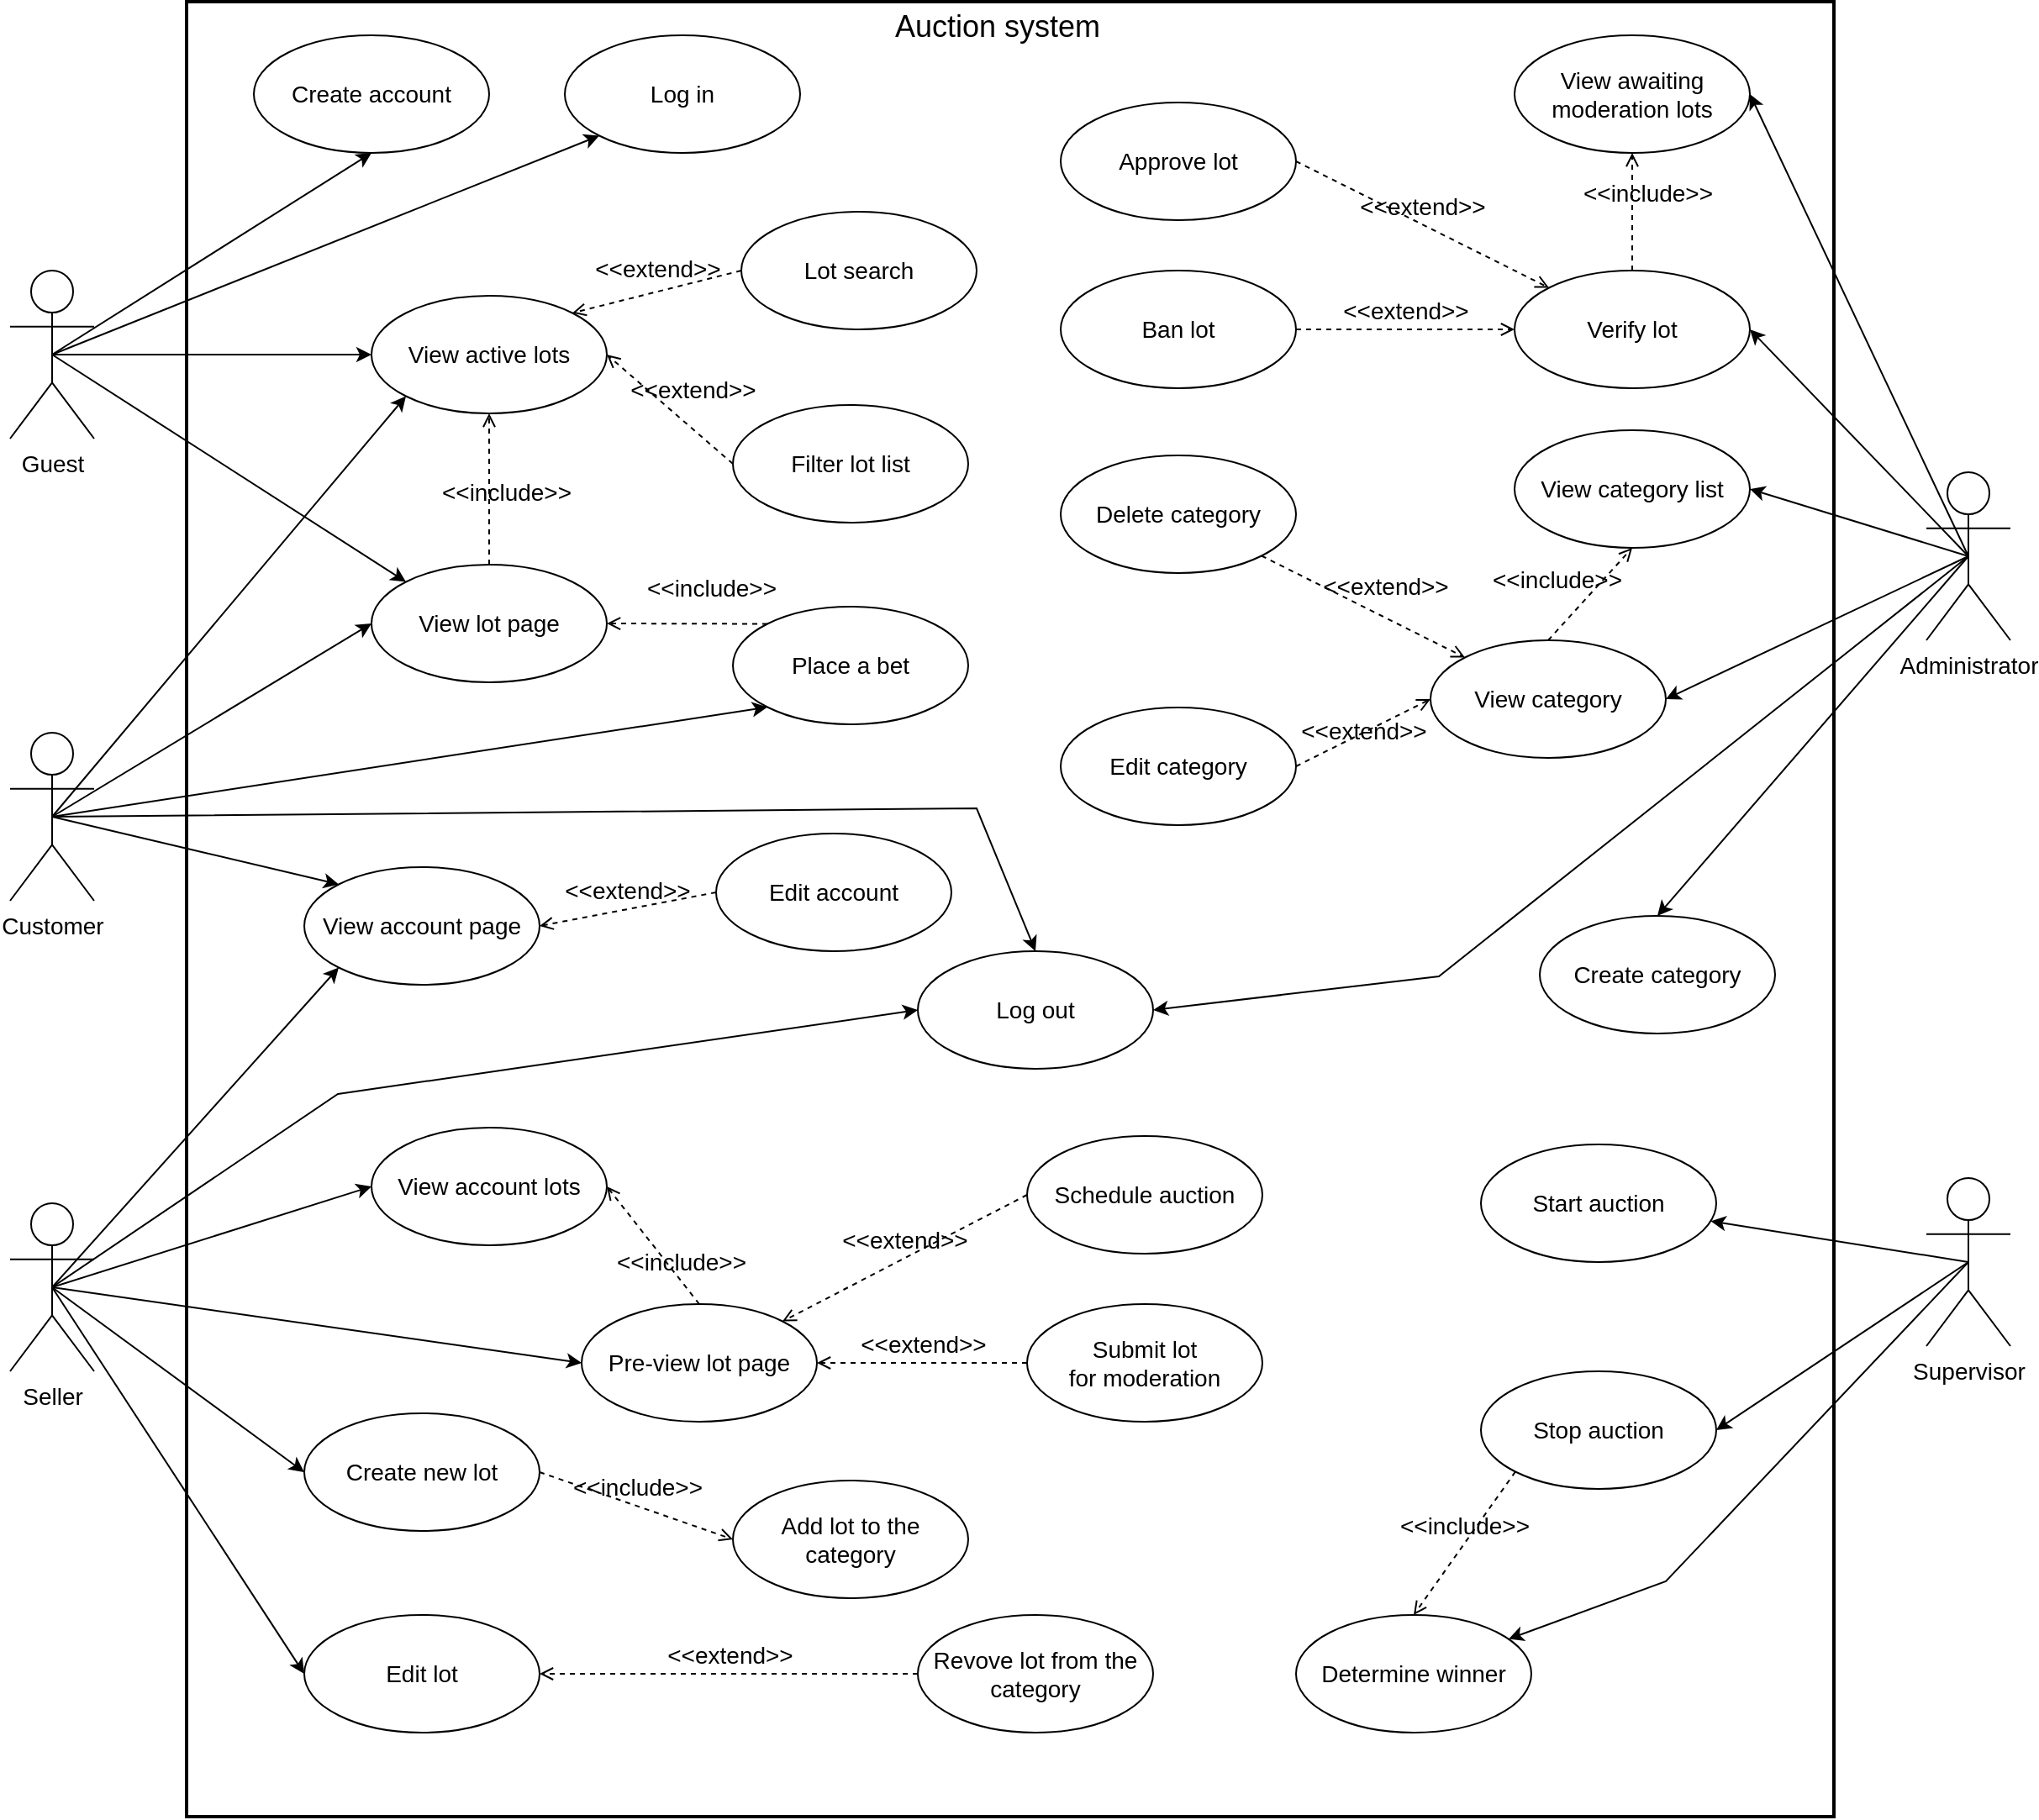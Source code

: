 <mxfile version="17.1.5" type="device" pages="3"><diagram id="rSxfcprG4SFEB1wW0IBV" name="Page-1"><mxGraphModel dx="1350" dy="805" grid="1" gridSize="5" guides="1" tooltips="1" connect="1" arrows="1" fold="1" page="1" pageScale="1" pageWidth="1654" pageHeight="1169" background="none" math="0" shadow="0"><root><mxCell id="0"/><mxCell id="1" parent="0"/><mxCell id="isqy6lDbBPNmtxEeSLSe-51" value="" style="rounded=0;whiteSpace=wrap;html=1;fontSize=14;fillColor=none;strokeWidth=2;shadow=0;sketch=0;glass=0;" parent="1" vertex="1"><mxGeometry x="160" y="40" width="980" height="1080" as="geometry"/></mxCell><mxCell id="isqy6lDbBPNmtxEeSLSe-4" style="rounded=0;orthogonalLoop=1;jettySize=auto;html=1;exitX=0.5;exitY=0.5;exitDx=0;exitDy=0;exitPerimeter=0;fontSize=14;entryX=0.5;entryY=1;entryDx=0;entryDy=0;" parent="1" source="NdlXP6JC8VBv92Q79Qv3-1" target="NoVMRtbTrPFM_E9j_eWE-1" edge="1"><mxGeometry relative="1" as="geometry"/></mxCell><mxCell id="isqy6lDbBPNmtxEeSLSe-5" style="rounded=0;orthogonalLoop=1;jettySize=auto;html=1;exitX=0.5;exitY=0.5;exitDx=0;exitDy=0;exitPerimeter=0;entryX=0;entryY=1;entryDx=0;entryDy=0;fontSize=14;" parent="1" source="NdlXP6JC8VBv92Q79Qv3-1" target="NoVMRtbTrPFM_E9j_eWE-2" edge="1"><mxGeometry relative="1" as="geometry"/></mxCell><mxCell id="isqy6lDbBPNmtxEeSLSe-6" style="rounded=0;orthogonalLoop=1;jettySize=auto;html=1;exitX=0.5;exitY=0.5;exitDx=0;exitDy=0;exitPerimeter=0;entryX=0;entryY=0.5;entryDx=0;entryDy=0;fontSize=14;" parent="1" source="NdlXP6JC8VBv92Q79Qv3-1" target="NoVMRtbTrPFM_E9j_eWE-6" edge="1"><mxGeometry relative="1" as="geometry"/></mxCell><mxCell id="l2QI_hX6yKgFfAPZSWSa-17" style="edgeStyle=none;rounded=0;orthogonalLoop=1;jettySize=auto;html=1;exitX=0.5;exitY=0.5;exitDx=0;exitDy=0;exitPerimeter=0;entryX=0;entryY=0;entryDx=0;entryDy=0;fontSize=14;" parent="1" source="NdlXP6JC8VBv92Q79Qv3-1" target="NoVMRtbTrPFM_E9j_eWE-7" edge="1"><mxGeometry relative="1" as="geometry"/></mxCell><mxCell id="NdlXP6JC8VBv92Q79Qv3-1" value="Guest" style="shape=umlActor;verticalLabelPosition=bottom;verticalAlign=top;html=1;fontSize=14;aspect=fixed;" parent="1" vertex="1"><mxGeometry x="55" y="200" width="50" height="100" as="geometry"/></mxCell><mxCell id="NoVMRtbTrPFM_E9j_eWE-1" value="Create&amp;nbsp;account" style="ellipse;whiteSpace=wrap;html=1;fontSize=14;" parent="1" vertex="1"><mxGeometry x="200" y="60" width="140" height="70" as="geometry"/></mxCell><mxCell id="NoVMRtbTrPFM_E9j_eWE-2" value="Log in" style="ellipse;whiteSpace=wrap;html=1;fontSize=14;" parent="1" vertex="1"><mxGeometry x="385" y="60" width="140" height="70" as="geometry"/></mxCell><mxCell id="NoVMRtbTrPFM_E9j_eWE-6" value="View active lots" style="ellipse;whiteSpace=wrap;html=1;fontSize=14;" parent="1" vertex="1"><mxGeometry x="270" y="215" width="140" height="70" as="geometry"/></mxCell><mxCell id="NoVMRtbTrPFM_E9j_eWE-7" value="View lot page" style="ellipse;whiteSpace=wrap;html=1;fontSize=14;aspect=fixed;" parent="1" vertex="1"><mxGeometry x="270" y="375" width="140" height="70" as="geometry"/></mxCell><mxCell id="NoVMRtbTrPFM_E9j_eWE-8" value="Create new lot" style="ellipse;whiteSpace=wrap;html=1;fontSize=14;" parent="1" vertex="1"><mxGeometry x="230" y="880" width="140" height="70" as="geometry"/></mxCell><mxCell id="NoVMRtbTrPFM_E9j_eWE-9" value="Place a bet" style="ellipse;whiteSpace=wrap;html=1;fontSize=14;" parent="1" vertex="1"><mxGeometry x="485" y="400" width="140" height="70" as="geometry"/></mxCell><mxCell id="NoVMRtbTrPFM_E9j_eWE-10" value="Log out" style="ellipse;whiteSpace=wrap;html=1;fontSize=14;" parent="1" vertex="1"><mxGeometry x="595" y="605" width="140" height="70" as="geometry"/></mxCell><mxCell id="NoVMRtbTrPFM_E9j_eWE-12" value="Ban lot" style="ellipse;whiteSpace=wrap;html=1;fontSize=14;" parent="1" vertex="1"><mxGeometry x="680" y="200" width="140" height="70" as="geometry"/></mxCell><mxCell id="NoVMRtbTrPFM_E9j_eWE-13" value="Start auction" style="ellipse;whiteSpace=wrap;html=1;fontSize=14;" parent="1" vertex="1"><mxGeometry x="930" y="720" width="140" height="70" as="geometry"/></mxCell><mxCell id="NoVMRtbTrPFM_E9j_eWE-15" value="Stop auction" style="ellipse;whiteSpace=wrap;html=1;fontSize=14;" parent="1" vertex="1"><mxGeometry x="930" y="855" width="140" height="70" as="geometry"/></mxCell><mxCell id="NoVMRtbTrPFM_E9j_eWE-16" value="Edit lot" style="ellipse;whiteSpace=wrap;html=1;fontSize=14;" parent="1" vertex="1"><mxGeometry x="230" y="1000" width="140" height="70" as="geometry"/></mxCell><mxCell id="NoVMRtbTrPFM_E9j_eWE-17" value="Schedule auction" style="ellipse;whiteSpace=wrap;html=1;fontSize=14;" parent="1" vertex="1"><mxGeometry x="660" y="715" width="140" height="70" as="geometry"/></mxCell><mxCell id="NoVMRtbTrPFM_E9j_eWE-18" value="View account page" style="ellipse;whiteSpace=wrap;html=1;fontSize=14;" parent="1" vertex="1"><mxGeometry x="230" y="555" width="140" height="70" as="geometry"/></mxCell><mxCell id="NoVMRtbTrPFM_E9j_eWE-19" value="Edit account" style="ellipse;whiteSpace=wrap;html=1;fontSize=14;" parent="1" vertex="1"><mxGeometry x="475" y="535" width="140" height="70" as="geometry"/></mxCell><mxCell id="NoVMRtbTrPFM_E9j_eWE-21" value="Submit lot &lt;br style=&quot;font-size: 14px;&quot;&gt;for moderation" style="ellipse;whiteSpace=wrap;html=1;fontSize=14;" parent="1" vertex="1"><mxGeometry x="660" y="815" width="140" height="70" as="geometry"/></mxCell><mxCell id="NoVMRtbTrPFM_E9j_eWE-22" value="Filter lot list" style="ellipse;whiteSpace=wrap;html=1;fontSize=14;" parent="1" vertex="1"><mxGeometry x="485" y="280" width="140" height="70" as="geometry"/></mxCell><mxCell id="NoVMRtbTrPFM_E9j_eWE-23" value="Lot search" style="ellipse;whiteSpace=wrap;html=1;fontSize=14;" parent="1" vertex="1"><mxGeometry x="490" y="165" width="140" height="70" as="geometry"/></mxCell><mxCell id="isqy6lDbBPNmtxEeSLSe-49" style="rounded=0;orthogonalLoop=1;jettySize=auto;html=1;exitX=0.5;exitY=0.5;exitDx=0;exitDy=0;exitPerimeter=0;entryX=0;entryY=0.5;entryDx=0;entryDy=0;fontSize=14;strokeWidth=1;" parent="1" source="NoVMRtbTrPFM_E9j_eWE-24" target="NoVMRtbTrPFM_E9j_eWE-10" edge="1"><mxGeometry relative="1" as="geometry"><Array as="points"><mxPoint x="250" y="690"/></Array></mxGeometry></mxCell><mxCell id="l2QI_hX6yKgFfAPZSWSa-27" style="edgeStyle=none;rounded=0;orthogonalLoop=1;jettySize=auto;html=1;exitX=0.5;exitY=0.5;exitDx=0;exitDy=0;exitPerimeter=0;entryX=0;entryY=0.5;entryDx=0;entryDy=0;fontSize=14;" parent="1" source="NoVMRtbTrPFM_E9j_eWE-24" target="NoVMRtbTrPFM_E9j_eWE-16" edge="1"><mxGeometry relative="1" as="geometry"/></mxCell><mxCell id="l2QI_hX6yKgFfAPZSWSa-31" style="edgeStyle=none;rounded=0;orthogonalLoop=1;jettySize=auto;html=1;exitX=0.5;exitY=0.5;exitDx=0;exitDy=0;exitPerimeter=0;entryX=0;entryY=0.5;entryDx=0;entryDy=0;fontSize=14;" parent="1" source="NoVMRtbTrPFM_E9j_eWE-24" target="NoVMRtbTrPFM_E9j_eWE-8" edge="1"><mxGeometry relative="1" as="geometry"/></mxCell><mxCell id="l2QI_hX6yKgFfAPZSWSa-32" style="edgeStyle=none;rounded=0;orthogonalLoop=1;jettySize=auto;html=1;exitX=0.5;exitY=0.5;exitDx=0;exitDy=0;exitPerimeter=0;entryX=0;entryY=0.5;entryDx=0;entryDy=0;fontSize=14;" parent="1" source="NoVMRtbTrPFM_E9j_eWE-24" target="l2QI_hX6yKgFfAPZSWSa-28" edge="1"><mxGeometry relative="1" as="geometry"/></mxCell><mxCell id="l2QI_hX6yKgFfAPZSWSa-33" style="edgeStyle=none;rounded=0;orthogonalLoop=1;jettySize=auto;html=1;exitX=0.5;exitY=0.5;exitDx=0;exitDy=0;exitPerimeter=0;entryX=0;entryY=0.5;entryDx=0;entryDy=0;fontSize=14;" parent="1" source="NoVMRtbTrPFM_E9j_eWE-24" target="l2QI_hX6yKgFfAPZSWSa-29" edge="1"><mxGeometry relative="1" as="geometry"/></mxCell><mxCell id="l2QI_hX6yKgFfAPZSWSa-36" style="edgeStyle=none;rounded=0;orthogonalLoop=1;jettySize=auto;html=1;exitX=0.5;exitY=0.5;exitDx=0;exitDy=0;exitPerimeter=0;fontSize=14;entryX=0;entryY=1;entryDx=0;entryDy=0;" parent="1" source="NoVMRtbTrPFM_E9j_eWE-24" target="NoVMRtbTrPFM_E9j_eWE-18" edge="1"><mxGeometry relative="1" as="geometry"><mxPoint x="495" y="630" as="targetPoint"/></mxGeometry></mxCell><mxCell id="NoVMRtbTrPFM_E9j_eWE-24" value="Seller" style="shape=umlActor;verticalLabelPosition=bottom;verticalAlign=top;html=1;fontSize=14;aspect=fixed;" parent="1" vertex="1"><mxGeometry x="55" y="755" width="50" height="100" as="geometry"/></mxCell><mxCell id="isqy6lDbBPNmtxEeSLSe-47" style="edgeStyle=none;rounded=0;orthogonalLoop=1;jettySize=auto;html=1;fontSize=14;strokeWidth=1;exitX=0.5;exitY=0.5;exitDx=0;exitDy=0;exitPerimeter=0;" parent="1" source="l2QI_hX6yKgFfAPZSWSa-2" target="NoVMRtbTrPFM_E9j_eWE-13" edge="1"><mxGeometry relative="1" as="geometry"/></mxCell><mxCell id="isqy6lDbBPNmtxEeSLSe-48" style="edgeStyle=none;rounded=0;orthogonalLoop=1;jettySize=auto;html=1;entryX=1;entryY=0.5;entryDx=0;entryDy=0;fontSize=14;strokeWidth=1;exitX=0.5;exitY=0.5;exitDx=0;exitDy=0;exitPerimeter=0;" parent="1" source="l2QI_hX6yKgFfAPZSWSa-2" target="NoVMRtbTrPFM_E9j_eWE-15" edge="1"><mxGeometry relative="1" as="geometry"><mxPoint x="1485" y="495" as="sourcePoint"/></mxGeometry></mxCell><mxCell id="l2QI_hX6yKgFfAPZSWSa-8" style="rounded=0;orthogonalLoop=1;jettySize=auto;html=1;exitX=0.5;exitY=0.5;exitDx=0;exitDy=0;exitPerimeter=0;entryX=1;entryY=0.5;entryDx=0;entryDy=0;fontSize=14;" parent="1" source="NoVMRtbTrPFM_E9j_eWE-26" target="l2QI_hX6yKgFfAPZSWSa-3" edge="1"><mxGeometry relative="1" as="geometry"/></mxCell><mxCell id="l2QI_hX6yKgFfAPZSWSa-9" style="edgeStyle=none;rounded=0;orthogonalLoop=1;jettySize=auto;html=1;exitX=0.5;exitY=0.5;exitDx=0;exitDy=0;exitPerimeter=0;fontSize=14;entryX=0.5;entryY=0;entryDx=0;entryDy=0;" parent="1" source="NoVMRtbTrPFM_E9j_eWE-26" target="CHjY8jgpSbqQ4gAO2eqA-1" edge="1"><mxGeometry relative="1" as="geometry"/></mxCell><mxCell id="l2QI_hX6yKgFfAPZSWSa-11" style="edgeStyle=none;rounded=0;orthogonalLoop=1;jettySize=auto;html=1;exitX=0.5;exitY=0.5;exitDx=0;exitDy=0;exitPerimeter=0;entryX=1;entryY=0.5;entryDx=0;entryDy=0;fontSize=14;" parent="1" source="NoVMRtbTrPFM_E9j_eWE-26" target="CHjY8jgpSbqQ4gAO2eqA-3" edge="1"><mxGeometry relative="1" as="geometry"/></mxCell><mxCell id="l2QI_hX6yKgFfAPZSWSa-12" style="edgeStyle=none;rounded=0;orthogonalLoop=1;jettySize=auto;html=1;exitX=0.5;exitY=0.5;exitDx=0;exitDy=0;exitPerimeter=0;entryX=1;entryY=0.5;entryDx=0;entryDy=0;fontSize=14;" parent="1" source="NoVMRtbTrPFM_E9j_eWE-26" target="l2QI_hX6yKgFfAPZSWSa-4" edge="1"><mxGeometry relative="1" as="geometry"/></mxCell><mxCell id="l2QI_hX6yKgFfAPZSWSa-13" style="edgeStyle=none;rounded=0;orthogonalLoop=1;jettySize=auto;html=1;exitX=0.5;exitY=0.5;exitDx=0;exitDy=0;exitPerimeter=0;entryX=1;entryY=0.5;entryDx=0;entryDy=0;fontSize=14;" parent="1" source="NoVMRtbTrPFM_E9j_eWE-26" target="CHjY8jgpSbqQ4gAO2eqA-4" edge="1"><mxGeometry relative="1" as="geometry"/></mxCell><mxCell id="l2QI_hX6yKgFfAPZSWSa-38" style="rounded=0;orthogonalLoop=1;jettySize=auto;html=1;exitX=0.5;exitY=0.5;exitDx=0;exitDy=0;exitPerimeter=0;entryX=1;entryY=0.5;entryDx=0;entryDy=0;fontSize=14;" parent="1" source="NoVMRtbTrPFM_E9j_eWE-26" target="NoVMRtbTrPFM_E9j_eWE-10" edge="1"><mxGeometry relative="1" as="geometry"><Array as="points"><mxPoint x="905" y="620"/></Array></mxGeometry></mxCell><mxCell id="NoVMRtbTrPFM_E9j_eWE-26" value="Administrator" style="shape=umlActor;verticalLabelPosition=bottom;verticalAlign=top;html=1;fontSize=14;aspect=fixed;" parent="1" vertex="1"><mxGeometry x="1195" y="320" width="50" height="100" as="geometry"/></mxCell><mxCell id="CHjY8jgpSbqQ4gAO2eqA-1" value="Create category" style="ellipse;whiteSpace=wrap;html=1;fontSize=14;" parent="1" vertex="1"><mxGeometry x="965" y="584" width="140" height="70" as="geometry"/></mxCell><mxCell id="CHjY8jgpSbqQ4gAO2eqA-2" value="Edit category" style="ellipse;whiteSpace=wrap;html=1;fontSize=14;" parent="1" vertex="1"><mxGeometry x="680" y="460" width="140" height="70" as="geometry"/></mxCell><mxCell id="CHjY8jgpSbqQ4gAO2eqA-3" value="View category" style="ellipse;whiteSpace=wrap;html=1;fontSize=14;" parent="1" vertex="1"><mxGeometry x="900" y="420" width="140" height="70" as="geometry"/></mxCell><mxCell id="CHjY8jgpSbqQ4gAO2eqA-4" value="View category list" style="ellipse;whiteSpace=wrap;html=1;fontSize=14;" parent="1" vertex="1"><mxGeometry x="950" y="295" width="140" height="70" as="geometry"/></mxCell><mxCell id="CHjY8jgpSbqQ4gAO2eqA-5" value="Add lot to the category" style="ellipse;whiteSpace=wrap;html=1;fontSize=14;" parent="1" vertex="1"><mxGeometry x="485" y="920" width="140" height="70" as="geometry"/></mxCell><mxCell id="CHjY8jgpSbqQ4gAO2eqA-6" value="Revove lot from the category" style="ellipse;whiteSpace=wrap;html=1;fontSize=14;" parent="1" vertex="1"><mxGeometry x="595" y="1000" width="140" height="70" as="geometry"/></mxCell><mxCell id="JisUpoTlAmwO1iS7j25h-1" value="Determine winner" style="ellipse;whiteSpace=wrap;html=1;fontSize=14;" parent="1" vertex="1"><mxGeometry x="820" y="1000" width="140" height="70" as="geometry"/></mxCell><mxCell id="qlKliRa5wu8ShSZwVib5-1" value="Delete category" style="ellipse;whiteSpace=wrap;html=1;fontSize=14;" parent="1" vertex="1"><mxGeometry x="680" y="310" width="140" height="70" as="geometry"/></mxCell><mxCell id="uoATNs2vGMD4gCi6QVdm-1" value="Approve lot" style="ellipse;whiteSpace=wrap;html=1;fontSize=14;" parent="1" vertex="1"><mxGeometry x="680" y="100" width="140" height="70" as="geometry"/></mxCell><mxCell id="isqy6lDbBPNmtxEeSLSe-17" value="&amp;lt;&amp;lt;include&amp;gt;&amp;gt;" style="html=1;verticalAlign=bottom;labelBackgroundColor=none;endArrow=open;endFill=0;dashed=1;rounded=0;fontSize=14;exitX=1;exitY=0.5;exitDx=0;exitDy=0;entryX=0;entryY=0.5;entryDx=0;entryDy=0;strokeWidth=1;" parent="1" source="NoVMRtbTrPFM_E9j_eWE-8" target="CHjY8jgpSbqQ4gAO2eqA-5" edge="1"><mxGeometry width="160" relative="1" as="geometry"><mxPoint x="827.5" y="749.5" as="sourcePoint"/><mxPoint x="987.5" y="749.5" as="targetPoint"/></mxGeometry></mxCell><mxCell id="isqy6lDbBPNmtxEeSLSe-21" value="&amp;lt;&amp;lt;include&amp;gt;&amp;gt;" style="html=1;verticalAlign=bottom;labelBackgroundColor=none;endArrow=open;endFill=0;dashed=1;rounded=0;fontSize=14;strokeWidth=1;entryX=0.5;entryY=0;entryDx=0;entryDy=0;exitX=0;exitY=1;exitDx=0;exitDy=0;" parent="1" source="NoVMRtbTrPFM_E9j_eWE-15" target="JisUpoTlAmwO1iS7j25h-1" edge="1"><mxGeometry width="160" relative="1" as="geometry"><mxPoint x="450.5" y="974.5" as="sourcePoint"/><mxPoint x="610.5" y="974.5" as="targetPoint"/></mxGeometry></mxCell><mxCell id="isqy6lDbBPNmtxEeSLSe-33" value="&amp;lt;&amp;lt;extend&amp;gt;&amp;gt;" style="html=1;verticalAlign=bottom;labelBackgroundColor=none;endArrow=open;endFill=0;dashed=1;rounded=0;fontSize=14;strokeWidth=1;exitX=1;exitY=0.5;exitDx=0;exitDy=0;entryX=0;entryY=0.5;entryDx=0;entryDy=0;" parent="1" source="CHjY8jgpSbqQ4gAO2eqA-2" target="CHjY8jgpSbqQ4gAO2eqA-3" edge="1"><mxGeometry x="-0.1" y="-9" width="160" relative="1" as="geometry"><mxPoint x="635.5" y="635" as="sourcePoint"/><mxPoint x="795.5" y="635" as="targetPoint"/><mxPoint as="offset"/></mxGeometry></mxCell><mxCell id="isqy6lDbBPNmtxEeSLSe-34" value="&amp;lt;&amp;lt;extend&amp;gt;&amp;gt;" style="html=1;verticalAlign=bottom;labelBackgroundColor=none;endArrow=open;endFill=0;dashed=1;rounded=0;fontSize=14;strokeWidth=1;exitX=1;exitY=1;exitDx=0;exitDy=0;entryX=0;entryY=0;entryDx=0;entryDy=0;" parent="1" source="qlKliRa5wu8ShSZwVib5-1" target="CHjY8jgpSbqQ4gAO2eqA-3" edge="1"><mxGeometry x="0.164" y="7" width="160" relative="1" as="geometry"><mxPoint x="685.5" y="635" as="sourcePoint"/><mxPoint x="845.5" y="635" as="targetPoint"/><mxPoint as="offset"/></mxGeometry></mxCell><mxCell id="isqy6lDbBPNmtxEeSLSe-35" value="&amp;lt;&amp;lt;extend&amp;gt;&amp;gt;" style="html=1;verticalAlign=bottom;labelBackgroundColor=none;endArrow=open;endFill=0;dashed=1;rounded=0;fontSize=14;strokeWidth=1;exitX=0;exitY=0.5;exitDx=0;exitDy=0;entryX=1;entryY=0.5;entryDx=0;entryDy=0;" parent="1" source="NoVMRtbTrPFM_E9j_eWE-19" target="NoVMRtbTrPFM_E9j_eWE-18" edge="1"><mxGeometry width="160" relative="1" as="geometry"><mxPoint x="212.5" y="885" as="sourcePoint"/><mxPoint x="317.5" y="875" as="targetPoint"/></mxGeometry></mxCell><mxCell id="isqy6lDbBPNmtxEeSLSe-43" value="&amp;lt;&amp;lt;extend&amp;gt;&amp;gt;" style="html=1;verticalAlign=bottom;labelBackgroundColor=none;endArrow=open;endFill=0;dashed=1;rounded=0;fontSize=14;strokeWidth=1;exitX=0;exitY=0.5;exitDx=0;exitDy=0;entryX=1;entryY=0.5;entryDx=0;entryDy=0;" parent="1" source="NoVMRtbTrPFM_E9j_eWE-21" target="l2QI_hX6yKgFfAPZSWSa-29" edge="1"><mxGeometry width="160" relative="1" as="geometry"><mxPoint x="752.5" y="815" as="sourcePoint"/><mxPoint x="515" y="840" as="targetPoint"/></mxGeometry></mxCell><mxCell id="isqy6lDbBPNmtxEeSLSe-44" value="&amp;lt;&amp;lt;extend&amp;gt;&amp;gt;" style="html=1;verticalAlign=bottom;labelBackgroundColor=none;endArrow=open;endFill=0;dashed=1;rounded=0;fontSize=14;strokeWidth=1;entryX=1;entryY=0;entryDx=0;entryDy=0;exitX=0;exitY=0.5;exitDx=0;exitDy=0;" parent="1" source="NoVMRtbTrPFM_E9j_eWE-17" target="l2QI_hX6yKgFfAPZSWSa-29" edge="1"><mxGeometry width="160" relative="1" as="geometry"><mxPoint x="732.5" y="880" as="sourcePoint"/><mxPoint x="892.5" y="880" as="targetPoint"/></mxGeometry></mxCell><mxCell id="l2QI_hX6yKgFfAPZSWSa-20" style="edgeStyle=none;rounded=0;orthogonalLoop=1;jettySize=auto;html=1;exitX=0.5;exitY=0.5;exitDx=0;exitDy=0;exitPerimeter=0;entryX=0;entryY=1;entryDx=0;entryDy=0;fontSize=14;" parent="1" source="l2QI_hX6yKgFfAPZSWSa-1" target="NoVMRtbTrPFM_E9j_eWE-6" edge="1"><mxGeometry relative="1" as="geometry"/></mxCell><mxCell id="l2QI_hX6yKgFfAPZSWSa-21" style="edgeStyle=none;rounded=0;orthogonalLoop=1;jettySize=auto;html=1;exitX=0.5;exitY=0.5;exitDx=0;exitDy=0;exitPerimeter=0;entryX=0;entryY=1;entryDx=0;entryDy=0;fontSize=14;" parent="1" source="l2QI_hX6yKgFfAPZSWSa-1" target="NoVMRtbTrPFM_E9j_eWE-9" edge="1"><mxGeometry relative="1" as="geometry"/></mxCell><mxCell id="l2QI_hX6yKgFfAPZSWSa-23" style="edgeStyle=none;rounded=0;orthogonalLoop=1;jettySize=auto;html=1;exitX=0.5;exitY=0.5;exitDx=0;exitDy=0;exitPerimeter=0;entryX=0;entryY=0.5;entryDx=0;entryDy=0;fontSize=14;" parent="1" source="l2QI_hX6yKgFfAPZSWSa-1" target="NoVMRtbTrPFM_E9j_eWE-7" edge="1"><mxGeometry relative="1" as="geometry"/></mxCell><mxCell id="l2QI_hX6yKgFfAPZSWSa-35" style="edgeStyle=none;rounded=0;orthogonalLoop=1;jettySize=auto;html=1;exitX=0.5;exitY=0.5;exitDx=0;exitDy=0;exitPerimeter=0;entryX=0;entryY=0;entryDx=0;entryDy=0;fontSize=14;" parent="1" source="l2QI_hX6yKgFfAPZSWSa-1" target="NoVMRtbTrPFM_E9j_eWE-18" edge="1"><mxGeometry relative="1" as="geometry"/></mxCell><mxCell id="l2QI_hX6yKgFfAPZSWSa-39" style="rounded=0;orthogonalLoop=1;jettySize=auto;html=1;exitX=0.5;exitY=0.5;exitDx=0;exitDy=0;exitPerimeter=0;entryX=0.5;entryY=0;entryDx=0;entryDy=0;fontSize=14;" parent="1" source="l2QI_hX6yKgFfAPZSWSa-1" target="NoVMRtbTrPFM_E9j_eWE-10" edge="1"><mxGeometry relative="1" as="geometry"><Array as="points"><mxPoint x="630" y="520"/></Array></mxGeometry></mxCell><mxCell id="l2QI_hX6yKgFfAPZSWSa-1" value="Customer" style="shape=umlActor;verticalLabelPosition=bottom;verticalAlign=top;html=1;fontSize=14;aspect=fixed;" parent="1" vertex="1"><mxGeometry x="55" y="475" width="50" height="100" as="geometry"/></mxCell><mxCell id="rcj5pM4EzifPaVajuS9s-1" style="rounded=0;orthogonalLoop=1;jettySize=auto;html=1;exitX=0.5;exitY=0.5;exitDx=0;exitDy=0;exitPerimeter=0;fontSize=18;" parent="1" source="l2QI_hX6yKgFfAPZSWSa-2" target="JisUpoTlAmwO1iS7j25h-1" edge="1"><mxGeometry relative="1" as="geometry"><Array as="points"><mxPoint x="1040" y="980"/></Array></mxGeometry></mxCell><mxCell id="l2QI_hX6yKgFfAPZSWSa-2" value="Supervisor" style="shape=umlActor;verticalLabelPosition=bottom;verticalAlign=top;html=1;fontSize=14;aspect=fixed;" parent="1" vertex="1"><mxGeometry x="1195" y="740" width="50" height="100" as="geometry"/></mxCell><mxCell id="l2QI_hX6yKgFfAPZSWSa-3" value="Verify lot" style="ellipse;whiteSpace=wrap;html=1;fontSize=14;" parent="1" vertex="1"><mxGeometry x="950" y="200" width="140" height="70" as="geometry"/></mxCell><mxCell id="l2QI_hX6yKgFfAPZSWSa-4" value="View awaiting moderation lots" style="ellipse;whiteSpace=wrap;html=1;fontSize=14;" parent="1" vertex="1"><mxGeometry x="950" y="60" width="140" height="70" as="geometry"/></mxCell><mxCell id="l2QI_hX6yKgFfAPZSWSa-5" value="&amp;lt;&amp;lt;extend&amp;gt;&amp;gt;" style="html=1;verticalAlign=bottom;labelBackgroundColor=none;endArrow=open;endFill=0;dashed=1;rounded=0;fontSize=14;strokeWidth=1;exitX=1;exitY=0.5;exitDx=0;exitDy=0;entryX=0;entryY=0.5;entryDx=0;entryDy=0;" parent="1" source="NoVMRtbTrPFM_E9j_eWE-12" target="l2QI_hX6yKgFfAPZSWSa-3" edge="1"><mxGeometry width="160" relative="1" as="geometry"><mxPoint x="858.0" y="455.46" as="sourcePoint"/><mxPoint x="958.081" y="349.996" as="targetPoint"/></mxGeometry></mxCell><mxCell id="l2QI_hX6yKgFfAPZSWSa-6" value="&amp;lt;&amp;lt;extend&amp;gt;&amp;gt;" style="html=1;verticalAlign=bottom;labelBackgroundColor=none;endArrow=open;endFill=0;dashed=1;rounded=0;fontSize=14;strokeWidth=1;exitX=1;exitY=0.5;exitDx=0;exitDy=0;entryX=0;entryY=0;entryDx=0;entryDy=0;" parent="1" source="uoATNs2vGMD4gCi6QVdm-1" target="l2QI_hX6yKgFfAPZSWSa-3" edge="1"><mxGeometry width="160" relative="1" as="geometry"><mxPoint x="918.0" y="100" as="sourcePoint"/><mxPoint x="1053.0" y="60" as="targetPoint"/></mxGeometry></mxCell><mxCell id="l2QI_hX6yKgFfAPZSWSa-7" value="&amp;lt;&amp;lt;include&amp;gt;&amp;gt;" style="html=1;verticalAlign=bottom;labelBackgroundColor=none;endArrow=open;endFill=0;dashed=1;rounded=0;fontSize=14;strokeWidth=1;exitX=0.5;exitY=0;exitDx=0;exitDy=0;entryX=0.5;entryY=1;entryDx=0;entryDy=0;" parent="1" source="l2QI_hX6yKgFfAPZSWSa-3" target="l2QI_hX6yKgFfAPZSWSa-4" edge="1"><mxGeometry x="0.021" y="-9" width="160" relative="1" as="geometry"><mxPoint x="867.996" y="350.816" as="sourcePoint"/><mxPoint x="1043" y="180" as="targetPoint"/><mxPoint as="offset"/></mxGeometry></mxCell><mxCell id="l2QI_hX6yKgFfAPZSWSa-10" value="&amp;lt;&amp;lt;include&amp;gt;&amp;gt;" style="html=1;verticalAlign=bottom;labelBackgroundColor=none;endArrow=open;endFill=0;dashed=1;rounded=0;fontSize=14;strokeWidth=1;entryX=0.5;entryY=1;entryDx=0;entryDy=0;exitX=0.5;exitY=0;exitDx=0;exitDy=0;" parent="1" source="CHjY8jgpSbqQ4gAO2eqA-3" target="CHjY8jgpSbqQ4gAO2eqA-4" edge="1"><mxGeometry x="-0.412" y="13" width="160" relative="1" as="geometry"><mxPoint x="938.0" y="535" as="sourcePoint"/><mxPoint x="938.0" y="590" as="targetPoint"/><mxPoint as="offset"/></mxGeometry></mxCell><mxCell id="l2QI_hX6yKgFfAPZSWSa-15" value="&amp;lt;&amp;lt;extend&amp;gt;&amp;gt;" style="html=1;verticalAlign=bottom;labelBackgroundColor=none;endArrow=open;endFill=0;dashed=1;rounded=0;fontSize=14;strokeWidth=1;exitX=0;exitY=0.5;exitDx=0;exitDy=0;entryX=1;entryY=0.5;entryDx=0;entryDy=0;" parent="1" source="NoVMRtbTrPFM_E9j_eWE-22" target="NoVMRtbTrPFM_E9j_eWE-6" edge="1"><mxGeometry x="-0.2" y="-9" width="160" relative="1" as="geometry"><mxPoint x="490" y="370" as="sourcePoint"/><mxPoint x="380" y="315" as="targetPoint"/><mxPoint as="offset"/></mxGeometry></mxCell><mxCell id="l2QI_hX6yKgFfAPZSWSa-16" value="&amp;lt;&amp;lt;extend&amp;gt;&amp;gt;" style="html=1;verticalAlign=bottom;labelBackgroundColor=none;endArrow=open;endFill=0;dashed=1;rounded=0;fontSize=14;strokeWidth=1;exitX=0;exitY=0.5;exitDx=0;exitDy=0;entryX=1;entryY=0;entryDx=0;entryDy=0;" parent="1" source="NoVMRtbTrPFM_E9j_eWE-23" target="NoVMRtbTrPFM_E9j_eWE-6" edge="1"><mxGeometry x="-0.019" y="-2" width="160" relative="1" as="geometry"><mxPoint x="545" y="205" as="sourcePoint"/><mxPoint x="435" y="150" as="targetPoint"/><mxPoint as="offset"/></mxGeometry></mxCell><mxCell id="l2QI_hX6yKgFfAPZSWSa-22" value="&amp;lt;&amp;lt;include&amp;gt;&amp;gt;" style="html=1;verticalAlign=bottom;labelBackgroundColor=none;endArrow=open;endFill=0;dashed=1;rounded=0;fontSize=14;strokeWidth=1;entryX=1;entryY=0.5;entryDx=0;entryDy=0;exitX=0;exitY=0;exitDx=0;exitDy=0;" parent="1" source="NoVMRtbTrPFM_E9j_eWE-9" target="NoVMRtbTrPFM_E9j_eWE-7" edge="1"><mxGeometry x="-0.286" y="-10" width="160" relative="1" as="geometry"><mxPoint x="570.08" y="507.27" as="sourcePoint"/><mxPoint x="419.999" y="542.734" as="targetPoint"/><mxPoint as="offset"/></mxGeometry></mxCell><mxCell id="l2QI_hX6yKgFfAPZSWSa-24" value="&amp;lt;&amp;lt;include&amp;gt;&amp;gt;" style="html=1;verticalAlign=bottom;labelBackgroundColor=none;endArrow=open;endFill=0;dashed=1;rounded=0;fontSize=14;strokeWidth=1;entryX=0.5;entryY=1;entryDx=0;entryDy=0;exitX=0.5;exitY=0;exitDx=0;exitDy=0;" parent="1" source="NoVMRtbTrPFM_E9j_eWE-7" target="NoVMRtbTrPFM_E9j_eWE-6" edge="1"><mxGeometry x="-0.286" y="-10" width="160" relative="1" as="geometry"><mxPoint x="395" y="415" as="sourcePoint"/><mxPoint x="395" y="345" as="targetPoint"/><mxPoint as="offset"/></mxGeometry></mxCell><mxCell id="l2QI_hX6yKgFfAPZSWSa-25" value="&amp;lt;&amp;lt;extend&amp;gt;&amp;gt;" style="html=1;verticalAlign=bottom;labelBackgroundColor=none;endArrow=open;endFill=0;dashed=1;rounded=0;fontSize=14;strokeWidth=1;exitX=0;exitY=0.5;exitDx=0;exitDy=0;entryX=1;entryY=0.5;entryDx=0;entryDy=0;" parent="1" source="CHjY8jgpSbqQ4gAO2eqA-6" target="NoVMRtbTrPFM_E9j_eWE-16" edge="1"><mxGeometry width="160" relative="1" as="geometry"><mxPoint x="832.32" y="670.0" as="sourcePoint"/><mxPoint x="820.0" y="580.0" as="targetPoint"/></mxGeometry></mxCell><mxCell id="l2QI_hX6yKgFfAPZSWSa-28" value="View&amp;nbsp;account lots" style="ellipse;whiteSpace=wrap;html=1;fontSize=14;" parent="1" vertex="1"><mxGeometry x="270" y="710" width="140" height="70" as="geometry"/></mxCell><mxCell id="l2QI_hX6yKgFfAPZSWSa-29" value="Pre-view lot page" style="ellipse;whiteSpace=wrap;html=1;fontSize=14;" parent="1" vertex="1"><mxGeometry x="395" y="815" width="140" height="70" as="geometry"/></mxCell><mxCell id="l2QI_hX6yKgFfAPZSWSa-30" value="&amp;lt;&amp;lt;include&amp;gt;&amp;gt;" style="html=1;verticalAlign=bottom;labelBackgroundColor=none;endArrow=open;endFill=0;dashed=1;rounded=0;fontSize=14;exitX=0.5;exitY=0;exitDx=0;exitDy=0;entryX=1;entryY=0.5;entryDx=0;entryDy=0;strokeWidth=1;" parent="1" source="l2QI_hX6yKgFfAPZSWSa-29" target="l2QI_hX6yKgFfAPZSWSa-28" edge="1"><mxGeometry x="-0.6" width="160" relative="1" as="geometry"><mxPoint x="674.999" y="595.004" as="sourcePoint"/><mxPoint x="805.08" y="479.54" as="targetPoint"/><mxPoint as="offset"/></mxGeometry></mxCell><mxCell id="hrIvtkMgORsmOiqlY7MU-1" value="Auction system" style="text;html=1;strokeColor=none;fillColor=none;align=center;verticalAlign=middle;whiteSpace=wrap;rounded=0;fontSize=18;" parent="1" vertex="1"><mxGeometry x="565" y="40" width="155" height="30" as="geometry"/></mxCell></root></mxGraphModel></diagram><diagram id="3JryXaMu5ZvUh9_R0zaL" name="Page-2"><mxGraphModel dx="1350" dy="805" grid="1" gridSize="5" guides="1" tooltips="1" connect="1" arrows="1" fold="1" page="1" pageScale="1" pageWidth="3300" pageHeight="2339" math="0" shadow="0"><root><mxCell id="NqGXFu7MrludCFTv2bJa-0"/><mxCell id="NqGXFu7MrludCFTv2bJa-1" parent="NqGXFu7MrludCFTv2bJa-0"/><mxCell id="cH-ISJsWlRNjcIv93q0h-0" value="" style="rounded=0;whiteSpace=wrap;html=1;fontSize=18;fillColor=none;" parent="NqGXFu7MrludCFTv2bJa-1" vertex="1"><mxGeometry x="355" y="840" width="172" height="295" as="geometry"/></mxCell><mxCell id="NqGXFu7MrludCFTv2bJa-3" value="Account" style="html=1;fontSize=14;verticalAlign=top;" parent="NqGXFu7MrludCFTv2bJa-1" vertex="1"><mxGeometry x="40" y="240" width="110" height="180" as="geometry"/></mxCell><mxCell id="cp6s2rXVq26XteS0ooAt-0" value="Lot" style="html=1;fontSize=14;verticalAlign=top;" parent="NqGXFu7MrludCFTv2bJa-1" vertex="1"><mxGeometry x="495" y="240" width="175" height="180" as="geometry"/></mxCell><mxCell id="cp6s2rXVq26XteS0ooAt-1" value="Auction" style="html=1;fontSize=14;verticalAlign=top;" parent="NqGXFu7MrludCFTv2bJa-1" vertex="1"><mxGeometry x="740" y="240" width="125" height="180" as="geometry"/></mxCell><mxCell id="s7WgFPrhbLFWR1XQVykZ-1" value="Bet" style="html=1;fontSize=14;verticalAlign=top;" parent="NqGXFu7MrludCFTv2bJa-1" vertex="1"><mxGeometry x="900" y="240" width="110" height="180" as="geometry"/></mxCell><mxCell id="Z2LmmvpOx6A-yULZNU80-0" value="Category" style="html=1;fontSize=14;verticalAlign=top;" parent="NqGXFu7MrludCFTv2bJa-1" vertex="1"><mxGeometry x="280" y="240" width="110" height="180" as="geometry"/></mxCell><mxCell id="78dI3nG5DYYnxUuIbmf5-0" value="&lt;font style=&quot;font-size: 14px&quot;&gt;Create&lt;/font&gt;" style="text;html=1;align=center;verticalAlign=middle;resizable=0;points=[];autosize=1;strokeColor=none;fillColor=none;" parent="NqGXFu7MrludCFTv2bJa-1" vertex="1"><mxGeometry x="40" y="290" width="60" height="20" as="geometry"/></mxCell><mxCell id="78dI3nG5DYYnxUuIbmf5-1" value="View" style="text;html=1;align=center;verticalAlign=middle;resizable=0;points=[];autosize=1;strokeColor=none;fillColor=none;fontSize=14;" parent="NqGXFu7MrludCFTv2bJa-1" vertex="1"><mxGeometry x="40" y="310" width="50" height="20" as="geometry"/></mxCell><mxCell id="78dI3nG5DYYnxUuIbmf5-2" value="Edit" style="text;html=1;align=center;verticalAlign=middle;resizable=0;points=[];autosize=1;strokeColor=none;fillColor=none;fontSize=14;" parent="NqGXFu7MrludCFTv2bJa-1" vertex="1"><mxGeometry x="40" y="330" width="40" height="20" as="geometry"/></mxCell><mxCell id="78dI3nG5DYYnxUuIbmf5-3" value="Delete" style="text;html=1;align=center;verticalAlign=middle;resizable=0;points=[];autosize=1;strokeColor=none;fillColor=none;fontSize=14;" parent="NqGXFu7MrludCFTv2bJa-1" vertex="1"><mxGeometry x="40" y="350" width="60" height="20" as="geometry"/></mxCell><mxCell id="PtUUKLGj79Y_Nvm_WhKe-0" value="&lt;font style=&quot;font-size: 14px&quot;&gt;Create&lt;/font&gt;" style="text;html=1;align=center;verticalAlign=middle;resizable=0;points=[];autosize=1;strokeColor=none;fillColor=none;" parent="NqGXFu7MrludCFTv2bJa-1" vertex="1"><mxGeometry x="280" y="290" width="60" height="20" as="geometry"/></mxCell><mxCell id="PtUUKLGj79Y_Nvm_WhKe-1" value="View" style="text;html=1;align=center;verticalAlign=middle;resizable=0;points=[];autosize=1;strokeColor=none;fillColor=none;fontSize=14;" parent="NqGXFu7MrludCFTv2bJa-1" vertex="1"><mxGeometry x="280" y="310" width="50" height="20" as="geometry"/></mxCell><mxCell id="PtUUKLGj79Y_Nvm_WhKe-2" value="Edit" style="text;html=1;align=center;verticalAlign=middle;resizable=0;points=[];autosize=1;strokeColor=none;fillColor=none;fontSize=14;" parent="NqGXFu7MrludCFTv2bJa-1" vertex="1"><mxGeometry x="280" y="330" width="40" height="20" as="geometry"/></mxCell><mxCell id="PtUUKLGj79Y_Nvm_WhKe-3" value="Delete" style="text;html=1;align=center;verticalAlign=middle;resizable=0;points=[];autosize=1;strokeColor=none;fillColor=none;fontSize=14;" parent="NqGXFu7MrludCFTv2bJa-1" vertex="1"><mxGeometry x="280" y="350" width="60" height="20" as="geometry"/></mxCell><mxCell id="PtUUKLGj79Y_Nvm_WhKe-4" value="Add lot" style="text;html=1;align=center;verticalAlign=middle;resizable=0;points=[];autosize=1;strokeColor=none;fillColor=none;fontSize=14;" parent="NqGXFu7MrludCFTv2bJa-1" vertex="1"><mxGeometry x="280" y="370" width="60" height="20" as="geometry"/></mxCell><mxCell id="PtUUKLGj79Y_Nvm_WhKe-5" value="Remove lot" style="text;html=1;align=center;verticalAlign=middle;resizable=0;points=[];autosize=1;strokeColor=none;fillColor=none;fontSize=14;" parent="NqGXFu7MrludCFTv2bJa-1" vertex="1"><mxGeometry x="280" y="390" width="90" height="20" as="geometry"/></mxCell><mxCell id="r7me3YNv9EtEUTRS6cds-0" value="Place (create)" style="text;html=1;align=center;verticalAlign=middle;resizable=0;points=[];autosize=1;strokeColor=none;fillColor=none;fontSize=14;" parent="NqGXFu7MrludCFTv2bJa-1" vertex="1"><mxGeometry x="900" y="290" width="100" height="20" as="geometry"/></mxCell><mxCell id="TLOzmfoHh-s2jXLYa_5E-0" value="&lt;font style=&quot;font-size: 14px&quot;&gt;Create&lt;/font&gt;" style="text;html=1;align=center;verticalAlign=middle;resizable=0;points=[];autosize=1;strokeColor=none;fillColor=none;" parent="NqGXFu7MrludCFTv2bJa-1" vertex="1"><mxGeometry x="500" y="290" width="60" height="20" as="geometry"/></mxCell><mxCell id="TLOzmfoHh-s2jXLYa_5E-1" value="View" style="text;html=1;align=center;verticalAlign=middle;resizable=0;points=[];autosize=1;strokeColor=none;fillColor=none;fontSize=14;" parent="NqGXFu7MrludCFTv2bJa-1" vertex="1"><mxGeometry x="500" y="310" width="50" height="20" as="geometry"/></mxCell><mxCell id="TLOzmfoHh-s2jXLYa_5E-2" value="Edit" style="text;html=1;align=center;verticalAlign=middle;resizable=0;points=[];autosize=1;strokeColor=none;fillColor=none;fontSize=14;" parent="NqGXFu7MrludCFTv2bJa-1" vertex="1"><mxGeometry x="500" y="330" width="40" height="20" as="geometry"/></mxCell><mxCell id="INytVKCFGB30Ppsvw7KF-2" value="Submit for moderation" style="text;html=1;align=center;verticalAlign=middle;resizable=0;points=[];autosize=1;strokeColor=none;fillColor=none;fontSize=14;" parent="NqGXFu7MrludCFTv2bJa-1" vertex="1"><mxGeometry x="500" y="350" width="150" height="20" as="geometry"/></mxCell><mxCell id="INytVKCFGB30Ppsvw7KF-3" value="Ban" style="text;html=1;align=center;verticalAlign=middle;resizable=0;points=[];autosize=1;strokeColor=none;fillColor=none;fontSize=14;" parent="NqGXFu7MrludCFTv2bJa-1" vertex="1"><mxGeometry x="500" y="370" width="40" height="20" as="geometry"/></mxCell><mxCell id="iyMFP-YBcqUCsoixkDrS-0" value="Approve" style="text;html=1;align=center;verticalAlign=middle;resizable=0;points=[];autosize=1;strokeColor=none;fillColor=none;fontSize=14;" parent="NqGXFu7MrludCFTv2bJa-1" vertex="1"><mxGeometry x="500" y="385" width="65" height="25" as="geometry"/></mxCell><mxCell id="SvW9j-eYbk99t05AEBCG-1" value="Schedule" style="text;html=1;align=center;verticalAlign=middle;resizable=0;points=[];autosize=1;strokeColor=none;fillColor=none;fontSize=14;" parent="NqGXFu7MrludCFTv2bJa-1" vertex="1"><mxGeometry x="740" y="287.5" width="70" height="25" as="geometry"/></mxCell><mxCell id="ai71ewQBSLBaK35zp617-0" value="Start" style="text;html=1;align=center;verticalAlign=middle;resizable=0;points=[];autosize=1;strokeColor=none;fillColor=none;fontSize=14;" parent="NqGXFu7MrludCFTv2bJa-1" vertex="1"><mxGeometry x="740" y="307.5" width="45" height="25" as="geometry"/></mxCell><mxCell id="ai71ewQBSLBaK35zp617-1" value="Stop" style="text;html=1;align=center;verticalAlign=middle;resizable=0;points=[];autosize=1;strokeColor=none;fillColor=none;fontSize=14;" parent="NqGXFu7MrludCFTv2bJa-1" vertex="1"><mxGeometry x="740" y="327.5" width="40" height="25" as="geometry"/></mxCell><mxCell id="ai71ewQBSLBaK35zp617-2" value="Determine winner" style="text;html=1;align=center;verticalAlign=middle;resizable=0;points=[];autosize=1;strokeColor=none;fillColor=none;fontSize=14;" parent="NqGXFu7MrludCFTv2bJa-1" vertex="1"><mxGeometry x="740" y="352.5" width="125" height="25" as="geometry"/></mxCell><mxCell id="u_Gsl8jqwhrXyRDeC3Jb-1" style="edgeStyle=orthogonalEdgeStyle;rounded=0;orthogonalLoop=1;jettySize=auto;html=1;exitX=0;exitY=0;exitDx=70;exitDy=80;exitPerimeter=0;entryX=0.5;entryY=0;entryDx=0;entryDy=0;fontSize=14;" parent="NqGXFu7MrludCFTv2bJa-1" source="u_Gsl8jqwhrXyRDeC3Jb-0" target="NqGXFu7MrludCFTv2bJa-3" edge="1"><mxGeometry relative="1" as="geometry"/></mxCell><mxCell id="u_Gsl8jqwhrXyRDeC3Jb-0" value="User API" style="shape=cube;whiteSpace=wrap;html=1;boundedLbl=1;backgroundOutline=1;darkOpacity=0.05;darkOpacity2=0.1;fontSize=14;" parent="NqGXFu7MrludCFTv2bJa-1" vertex="1"><mxGeometry x="25" y="80" width="120" height="80" as="geometry"/></mxCell><mxCell id="u_Gsl8jqwhrXyRDeC3Jb-3" style="edgeStyle=orthogonalEdgeStyle;rounded=0;orthogonalLoop=1;jettySize=auto;html=1;exitX=0;exitY=0;exitDx=70;exitDy=80;exitPerimeter=0;entryX=0.5;entryY=0;entryDx=0;entryDy=0;fontSize=14;" parent="NqGXFu7MrludCFTv2bJa-1" source="u_Gsl8jqwhrXyRDeC3Jb-2" target="Z2LmmvpOx6A-yULZNU80-0" edge="1"><mxGeometry relative="1" as="geometry"/></mxCell><mxCell id="u_Gsl8jqwhrXyRDeC3Jb-2" value="Category API" style="shape=cube;whiteSpace=wrap;html=1;boundedLbl=1;backgroundOutline=1;darkOpacity=0.05;darkOpacity2=0.1;fontSize=14;" parent="NqGXFu7MrludCFTv2bJa-1" vertex="1"><mxGeometry x="265" y="80" width="120" height="80" as="geometry"/></mxCell><mxCell id="u_Gsl8jqwhrXyRDeC3Jb-5" style="rounded=0;orthogonalLoop=1;jettySize=auto;html=1;entryX=0.5;entryY=0;entryDx=0;entryDy=0;fontSize=14;" parent="NqGXFu7MrludCFTv2bJa-1" source="u_Gsl8jqwhrXyRDeC3Jb-4" target="cp6s2rXVq26XteS0ooAt-0" edge="1"><mxGeometry relative="1" as="geometry"/></mxCell><mxCell id="u_Gsl8jqwhrXyRDeC3Jb-4" value="Lot API" style="shape=cube;whiteSpace=wrap;html=1;boundedLbl=1;backgroundOutline=1;darkOpacity=0.05;darkOpacity2=0.1;fontSize=14;" parent="NqGXFu7MrludCFTv2bJa-1" vertex="1"><mxGeometry x="522.5" y="80" width="120" height="80" as="geometry"/></mxCell><mxCell id="u_Gsl8jqwhrXyRDeC3Jb-7" style="edgeStyle=orthogonalEdgeStyle;rounded=0;orthogonalLoop=1;jettySize=auto;html=1;entryX=0.5;entryY=0;entryDx=0;entryDy=0;fontSize=14;" parent="NqGXFu7MrludCFTv2bJa-1" source="u_Gsl8jqwhrXyRDeC3Jb-6" target="cp6s2rXVq26XteS0ooAt-1" edge="1"><mxGeometry relative="1" as="geometry"><Array as="points"/></mxGeometry></mxCell><mxCell id="u_Gsl8jqwhrXyRDeC3Jb-8" style="edgeStyle=orthogonalEdgeStyle;rounded=0;orthogonalLoop=1;jettySize=auto;html=1;exitX=0.692;exitY=1.013;exitDx=0;exitDy=0;exitPerimeter=0;entryX=0.5;entryY=0;entryDx=0;entryDy=0;fontSize=14;" parent="NqGXFu7MrludCFTv2bJa-1" source="u_Gsl8jqwhrXyRDeC3Jb-6" target="s7WgFPrhbLFWR1XQVykZ-1" edge="1"><mxGeometry relative="1" as="geometry"/></mxCell><mxCell id="u_Gsl8jqwhrXyRDeC3Jb-6" value="Auction API" style="shape=cube;whiteSpace=wrap;html=1;boundedLbl=1;backgroundOutline=1;darkOpacity=0.05;darkOpacity2=0.1;fontSize=14;" parent="NqGXFu7MrludCFTv2bJa-1" vertex="1"><mxGeometry x="742.5" y="80" width="120" height="80" as="geometry"/></mxCell><mxCell id="JbooBc1B5zcghfYP2GE4-17" style="edgeStyle=none;rounded=0;orthogonalLoop=1;jettySize=auto;html=1;exitX=1;exitY=0.5;exitDx=0;exitDy=0;entryX=0;entryY=0.5;entryDx=0;entryDy=0;fontSize=14;" parent="NqGXFu7MrludCFTv2bJa-1" source="JbooBc1B5zcghfYP2GE4-3" target="JbooBc1B5zcghfYP2GE4-4" edge="1"><mxGeometry relative="1" as="geometry"/></mxCell><mxCell id="JbooBc1B5zcghfYP2GE4-19" style="edgeStyle=none;rounded=0;orthogonalLoop=1;jettySize=auto;html=1;exitX=1;exitY=0.5;exitDx=0;exitDy=0;entryX=0;entryY=0.5;entryDx=0;entryDy=0;fontSize=14;" parent="NqGXFu7MrludCFTv2bJa-1" source="JbooBc1B5zcghfYP2GE4-3" target="cH-ISJsWlRNjcIv93q0h-0" edge="1"><mxGeometry relative="1" as="geometry"/></mxCell><mxCell id="JbooBc1B5zcghfYP2GE4-3" value="UI" style="rounded=1;whiteSpace=wrap;html=1;fontSize=14;" parent="NqGXFu7MrludCFTv2bJa-1" vertex="1"><mxGeometry x="79" y="880" width="120" height="60" as="geometry"/></mxCell><mxCell id="JbooBc1B5zcghfYP2GE4-4" value="Account API" style="rounded=1;whiteSpace=wrap;html=1;fontSize=14;" parent="NqGXFu7MrludCFTv2bJa-1" vertex="1"><mxGeometry x="378" y="705" width="120" height="60" as="geometry"/></mxCell><mxCell id="JbooBc1B5zcghfYP2GE4-5" value="Category API" style="rounded=1;whiteSpace=wrap;html=1;fontSize=14;" parent="NqGXFu7MrludCFTv2bJa-1" vertex="1"><mxGeometry x="378" y="859" width="120" height="60" as="geometry"/></mxCell><mxCell id="JbooBc1B5zcghfYP2GE4-6" value="Lot API" style="rounded=1;whiteSpace=wrap;html=1;fontSize=14;" parent="NqGXFu7MrludCFTv2bJa-1" vertex="1"><mxGeometry x="378" y="939" width="120" height="60" as="geometry"/></mxCell><mxCell id="JbooBc1B5zcghfYP2GE4-7" value="Auction API" style="rounded=1;whiteSpace=wrap;html=1;fontSize=14;" parent="NqGXFu7MrludCFTv2bJa-1" vertex="1"><mxGeometry x="380" y="1020" width="120" height="60" as="geometry"/></mxCell><mxCell id="JbooBc1B5zcghfYP2GE4-9" value="Account DB" style="strokeWidth=2;html=1;shape=mxgraph.flowchart.database;whiteSpace=wrap;fontSize=14;aspect=fixed;" parent="NqGXFu7MrludCFTv2bJa-1" vertex="1"><mxGeometry x="705" y="685" width="100" height="100" as="geometry"/></mxCell><mxCell id="JbooBc1B5zcghfYP2GE4-10" value="Category&lt;br&gt;&lt;br&gt;Lot&lt;br&gt;&lt;br&gt;&lt;div&gt;Auction&lt;/div&gt;&lt;div&gt;&lt;br&gt;&lt;/div&gt;&lt;div&gt;&lt;br&gt;&lt;/div&gt;" style="strokeWidth=2;html=1;shape=mxgraph.flowchart.database;whiteSpace=wrap;fontSize=14;aspect=fixed;verticalAlign=bottom;" parent="NqGXFu7MrludCFTv2bJa-1" vertex="1"><mxGeometry x="660" y="875" width="220" height="220" as="geometry"/></mxCell><mxCell id="JbooBc1B5zcghfYP2GE4-21" value="Use" style="endArrow=open;endSize=12;dashed=1;html=1;rounded=0;fontSize=14;entryX=0;entryY=0.5;entryDx=0;entryDy=0;entryPerimeter=0;exitX=1;exitY=0.5;exitDx=0;exitDy=0;" parent="NqGXFu7MrludCFTv2bJa-1" source="JbooBc1B5zcghfYP2GE4-4" target="JbooBc1B5zcghfYP2GE4-9" edge="1"><mxGeometry width="160" relative="1" as="geometry"><mxPoint x="493" y="735" as="sourcePoint"/><mxPoint x="653" y="735" as="targetPoint"/></mxGeometry></mxCell><mxCell id="JbooBc1B5zcghfYP2GE4-23" value="Use" style="endArrow=open;endSize=12;dashed=1;html=1;rounded=0;fontSize=14;entryX=-0.005;entryY=0.327;entryDx=0;entryDy=0;entryPerimeter=0;exitX=1;exitY=0.5;exitDx=0;exitDy=0;" parent="NqGXFu7MrludCFTv2bJa-1" source="JbooBc1B5zcghfYP2GE4-5" target="JbooBc1B5zcghfYP2GE4-10" edge="1"><mxGeometry width="160" relative="1" as="geometry"><mxPoint x="768" y="810.5" as="sourcePoint"/><mxPoint x="883" y="810.5" as="targetPoint"/></mxGeometry></mxCell><mxCell id="JbooBc1B5zcghfYP2GE4-24" value="Use" style="endArrow=open;endSize=12;dashed=1;html=1;rounded=0;fontSize=14;entryX=-0.009;entryY=0.441;entryDx=0;entryDy=0;entryPerimeter=0;exitX=1;exitY=0.5;exitDx=0;exitDy=0;" parent="NqGXFu7MrludCFTv2bJa-1" source="JbooBc1B5zcghfYP2GE4-6" target="JbooBc1B5zcghfYP2GE4-10" edge="1"><mxGeometry width="160" relative="1" as="geometry"><mxPoint x="488" y="1029" as="sourcePoint"/><mxPoint x="613" y="969" as="targetPoint"/></mxGeometry></mxCell><mxCell id="JbooBc1B5zcghfYP2GE4-25" value="Use" style="endArrow=open;endSize=12;dashed=1;html=1;rounded=0;fontSize=14;entryX=-0.005;entryY=0.65;entryDx=0;entryDy=0;entryPerimeter=0;exitX=1;exitY=0.5;exitDx=0;exitDy=0;" parent="NqGXFu7MrludCFTv2bJa-1" source="JbooBc1B5zcghfYP2GE4-7" target="JbooBc1B5zcghfYP2GE4-10" edge="1"><mxGeometry width="160" relative="1" as="geometry"><mxPoint x="508" y="1226" as="sourcePoint"/><mxPoint x="613" y="1131" as="targetPoint"/></mxGeometry></mxCell><mxCell id="BKyb2DmTjFVpKPmevOgZ-1" value="Supervisor &lt;br&gt;script" style="rounded=1;whiteSpace=wrap;html=1;fontSize=14;" parent="NqGXFu7MrludCFTv2bJa-1" vertex="1"><mxGeometry x="380" y="1175" width="120" height="60" as="geometry"/></mxCell><mxCell id="9bxh8WxK0m-802dgfjnz-2" style="edgeStyle=none;rounded=0;orthogonalLoop=1;jettySize=auto;html=1;exitX=1;exitY=0.5;exitDx=0;exitDy=0;fontSize=14;entryX=0;entryY=0.584;entryDx=0;entryDy=0;entryPerimeter=0;" parent="NqGXFu7MrludCFTv2bJa-1" source="9bxh8WxK0m-802dgfjnz-0" target="cH-ISJsWlRNjcIv93q0h-0" edge="1"><mxGeometry relative="1" as="geometry"><mxPoint x="355" y="1005" as="targetPoint"/></mxGeometry></mxCell><mxCell id="IjdKGA9S7ELOAGARSDNS-2" style="edgeStyle=none;rounded=0;orthogonalLoop=1;jettySize=auto;html=1;exitX=1;exitY=0.5;exitDx=0;exitDy=0;entryX=0;entryY=0.75;entryDx=0;entryDy=0;fontSize=18;" parent="NqGXFu7MrludCFTv2bJa-1" source="9bxh8WxK0m-802dgfjnz-0" target="JbooBc1B5zcghfYP2GE4-4" edge="1"><mxGeometry relative="1" as="geometry"/></mxCell><mxCell id="9bxh8WxK0m-802dgfjnz-0" value="Admin UI" style="rounded=1;whiteSpace=wrap;html=1;fontSize=14;" parent="NqGXFu7MrludCFTv2bJa-1" vertex="1"><mxGeometry x="79" y="1020" width="120" height="60" as="geometry"/></mxCell><mxCell id="9DFsvINMO3N-EePlpJ7c-0" value="View" style="text;html=1;align=center;verticalAlign=middle;resizable=0;points=[];autosize=1;strokeColor=none;fillColor=none;fontSize=14;" parent="NqGXFu7MrludCFTv2bJa-1" vertex="1"><mxGeometry x="737.5" y="375" width="50" height="20" as="geometry"/></mxCell><mxCell id="9DFsvINMO3N-EePlpJ7c-1" value="View" style="text;html=1;align=center;verticalAlign=middle;resizable=0;points=[];autosize=1;strokeColor=none;fillColor=none;fontSize=14;" parent="NqGXFu7MrludCFTv2bJa-1" vertex="1"><mxGeometry x="900" y="310" width="50" height="20" as="geometry"/></mxCell><mxCell id="9DFsvINMO3N-EePlpJ7c-2" value="Mezzio / Laminas" style="text;html=1;align=center;verticalAlign=middle;resizable=0;points=[];autosize=1;strokeColor=none;fillColor=none;fontSize=14;" parent="NqGXFu7MrludCFTv2bJa-1" vertex="1"><mxGeometry x="375" y="1100" width="120" height="25" as="geometry"/></mxCell><mxCell id="9DFsvINMO3N-EePlpJ7c-4" value="Laravel" style="text;html=1;align=center;verticalAlign=middle;resizable=0;points=[];autosize=1;strokeColor=none;fillColor=none;fontSize=14;" parent="NqGXFu7MrludCFTv2bJa-1" vertex="1"><mxGeometry x="383" y="765" width="60" height="25" as="geometry"/></mxCell><mxCell id="9DFsvINMO3N-EePlpJ7c-6" value="React" style="text;html=1;align=center;verticalAlign=middle;resizable=0;points=[];autosize=1;strokeColor=none;fillColor=none;fontSize=14;" parent="NqGXFu7MrludCFTv2bJa-1" vertex="1"><mxGeometry x="79" y="940" width="50" height="25" as="geometry"/></mxCell><mxCell id="9DFsvINMO3N-EePlpJ7c-7" value="React" style="text;html=1;align=center;verticalAlign=middle;resizable=0;points=[];autosize=1;strokeColor=none;fillColor=none;fontSize=14;" parent="NqGXFu7MrludCFTv2bJa-1" vertex="1"><mxGeometry x="79" y="1080" width="50" height="25" as="geometry"/></mxCell><mxCell id="9DFsvINMO3N-EePlpJ7c-8" value="???" style="text;html=1;align=center;verticalAlign=middle;resizable=0;points=[];autosize=1;strokeColor=none;fillColor=none;fontSize=14;" parent="NqGXFu7MrludCFTv2bJa-1" vertex="1"><mxGeometry x="422.5" y="1235" width="35" height="25" as="geometry"/></mxCell><mxCell id="sfZVDJu_SZ7eekQ9Ne8W-0" value="1" style="text;html=1;align=center;verticalAlign=middle;resizable=0;points=[];autosize=1;strokeColor=none;fillColor=none;fontSize=18;" parent="NqGXFu7MrludCFTv2bJa-1" vertex="1"><mxGeometry x="900" y="715" width="25" height="30" as="geometry"/></mxCell><mxCell id="sfZVDJu_SZ7eekQ9Ne8W-3" value="2" style="text;html=1;align=center;verticalAlign=middle;resizable=0;points=[];autosize=1;strokeColor=none;fillColor=none;fontSize=18;" parent="NqGXFu7MrludCFTv2bJa-1" vertex="1"><mxGeometry x="900" y="960" width="25" height="30" as="geometry"/></mxCell><mxCell id="sfZVDJu_SZ7eekQ9Ne8W-4" value="3" style="text;html=1;align=center;verticalAlign=middle;resizable=0;points=[];autosize=1;strokeColor=none;fillColor=none;fontSize=18;" parent="NqGXFu7MrludCFTv2bJa-1" vertex="1"><mxGeometry x="20" y="894" width="25" height="30" as="geometry"/></mxCell><mxCell id="sfZVDJu_SZ7eekQ9Ne8W-6" value="4" style="text;html=1;align=center;verticalAlign=middle;resizable=0;points=[];autosize=1;strokeColor=none;fillColor=none;fontSize=18;" parent="NqGXFu7MrludCFTv2bJa-1" vertex="1"><mxGeometry x="20" y="1035" width="25" height="30" as="geometry"/></mxCell><mxCell id="IjdKGA9S7ELOAGARSDNS-0" value="Use" style="endArrow=open;endSize=12;dashed=1;html=1;rounded=0;fontSize=14;entryX=0;entryY=0.755;entryDx=0;entryDy=0;entryPerimeter=0;exitX=1;exitY=0.5;exitDx=0;exitDy=0;" parent="NqGXFu7MrludCFTv2bJa-1" source="BKyb2DmTjFVpKPmevOgZ-1" target="JbooBc1B5zcghfYP2GE4-10" edge="1"><mxGeometry width="160" relative="1" as="geometry"><mxPoint x="550" y="1212" as="sourcePoint"/><mxPoint x="708.9" y="1180" as="targetPoint"/></mxGeometry></mxCell></root></mxGraphModel></diagram><diagram id="Ueg4rZ_OWeglkh_TzXp4" name="Page-3"><mxGraphModel dx="1125" dy="699" grid="1" gridSize="10" guides="1" tooltips="1" connect="1" arrows="1" fold="1" page="1" pageScale="1" pageWidth="3300" pageHeight="2339" math="0" shadow="0"><root><mxCell id="UOqKjysY_UxXuJCCLxOk-0"/><mxCell id="UOqKjysY_UxXuJCCLxOk-1" parent="UOqKjysY_UxXuJCCLxOk-0"/><mxCell id="915Fa0dLesL5YIj2_Bls-0" value="&lt;div style=&quot;box-sizing: border-box ; width: 100% ; background: #e4e4e4 ; padding: 2px&quot;&gt;User&lt;/div&gt;&lt;table style=&quot;width: 100% ; font-size: 1em&quot; cellpadding=&quot;2&quot; cellspacing=&quot;0&quot;&gt;&lt;tbody&gt;&lt;tr&gt;&lt;td&gt;PK&lt;/td&gt;&lt;td&gt;uniqueId&lt;/td&gt;&lt;/tr&gt;&lt;tr&gt;&lt;td&gt;FK1&lt;/td&gt;&lt;td&gt;foreignKey&lt;/td&gt;&lt;/tr&gt;&lt;tr&gt;&lt;td&gt;&lt;/td&gt;&lt;td&gt;fieldname&lt;/td&gt;&lt;/tr&gt;&lt;/tbody&gt;&lt;/table&gt;" style="verticalAlign=top;align=left;overflow=fill;html=1;fontSize=18;" vertex="1" parent="UOqKjysY_UxXuJCCLxOk-1"><mxGeometry x="250" y="170" width="180" height="140" as="geometry"/></mxCell><mxCell id="915Fa0dLesL5YIj2_Bls-1" value="Table" style="shape=table;startSize=30;container=1;collapsible=1;childLayout=tableLayout;fixedRows=1;rowLines=0;fontStyle=1;align=center;resizeLast=1;fontSize=18;" vertex="1" parent="UOqKjysY_UxXuJCCLxOk-1"><mxGeometry x="640" y="160" width="180" height="150" as="geometry"><mxRectangle x="640" y="160" width="80" height="30" as="alternateBounds"/></mxGeometry></mxCell><mxCell id="915Fa0dLesL5YIj2_Bls-2" value="" style="shape=tableRow;horizontal=0;startSize=0;swimlaneHead=0;swimlaneBody=0;fillColor=none;collapsible=0;dropTarget=0;points=[[0,0.5],[1,0.5]];portConstraint=eastwest;top=0;left=0;right=0;bottom=1;fontSize=18;" vertex="1" parent="915Fa0dLesL5YIj2_Bls-1"><mxGeometry y="30" width="180" height="30" as="geometry"/></mxCell><mxCell id="915Fa0dLesL5YIj2_Bls-3" value="PK" style="shape=partialRectangle;connectable=0;fillColor=none;top=0;left=0;bottom=0;right=0;fontStyle=1;overflow=hidden;fontSize=18;" vertex="1" parent="915Fa0dLesL5YIj2_Bls-2"><mxGeometry width="30" height="30" as="geometry"><mxRectangle width="30" height="30" as="alternateBounds"/></mxGeometry></mxCell><mxCell id="915Fa0dLesL5YIj2_Bls-4" value="UniqueID" style="shape=partialRectangle;connectable=0;fillColor=none;top=0;left=0;bottom=0;right=0;align=left;spacingLeft=6;fontStyle=5;overflow=hidden;fontSize=18;" vertex="1" parent="915Fa0dLesL5YIj2_Bls-2"><mxGeometry x="30" width="150" height="30" as="geometry"><mxRectangle width="150" height="30" as="alternateBounds"/></mxGeometry></mxCell><mxCell id="915Fa0dLesL5YIj2_Bls-5" value="" style="shape=tableRow;horizontal=0;startSize=0;swimlaneHead=0;swimlaneBody=0;fillColor=none;collapsible=0;dropTarget=0;points=[[0,0.5],[1,0.5]];portConstraint=eastwest;top=0;left=0;right=0;bottom=0;fontSize=18;" vertex="1" parent="915Fa0dLesL5YIj2_Bls-1"><mxGeometry y="60" width="180" height="30" as="geometry"/></mxCell><mxCell id="915Fa0dLesL5YIj2_Bls-6" value="" style="shape=partialRectangle;connectable=0;fillColor=none;top=0;left=0;bottom=0;right=0;editable=1;overflow=hidden;fontSize=18;" vertex="1" parent="915Fa0dLesL5YIj2_Bls-5"><mxGeometry width="30" height="30" as="geometry"><mxRectangle width="30" height="30" as="alternateBounds"/></mxGeometry></mxCell><mxCell id="915Fa0dLesL5YIj2_Bls-7" value="Row 1" style="shape=partialRectangle;connectable=0;fillColor=none;top=0;left=0;bottom=0;right=0;align=left;spacingLeft=6;overflow=hidden;fontSize=18;" vertex="1" parent="915Fa0dLesL5YIj2_Bls-5"><mxGeometry x="30" width="150" height="30" as="geometry"><mxRectangle width="150" height="30" as="alternateBounds"/></mxGeometry></mxCell><mxCell id="915Fa0dLesL5YIj2_Bls-8" value="" style="shape=tableRow;horizontal=0;startSize=0;swimlaneHead=0;swimlaneBody=0;fillColor=none;collapsible=0;dropTarget=0;points=[[0,0.5],[1,0.5]];portConstraint=eastwest;top=0;left=0;right=0;bottom=0;fontSize=18;" vertex="1" parent="915Fa0dLesL5YIj2_Bls-1"><mxGeometry y="90" width="180" height="30" as="geometry"/></mxCell><mxCell id="915Fa0dLesL5YIj2_Bls-9" value="" style="shape=partialRectangle;connectable=0;fillColor=none;top=0;left=0;bottom=0;right=0;editable=1;overflow=hidden;fontSize=18;" vertex="1" parent="915Fa0dLesL5YIj2_Bls-8"><mxGeometry width="30" height="30" as="geometry"><mxRectangle width="30" height="30" as="alternateBounds"/></mxGeometry></mxCell><mxCell id="915Fa0dLesL5YIj2_Bls-10" value="Row 2" style="shape=partialRectangle;connectable=0;fillColor=none;top=0;left=0;bottom=0;right=0;align=left;spacingLeft=6;overflow=hidden;fontSize=18;" vertex="1" parent="915Fa0dLesL5YIj2_Bls-8"><mxGeometry x="30" width="150" height="30" as="geometry"><mxRectangle width="150" height="30" as="alternateBounds"/></mxGeometry></mxCell><mxCell id="915Fa0dLesL5YIj2_Bls-11" value="" style="shape=tableRow;horizontal=0;startSize=0;swimlaneHead=0;swimlaneBody=0;fillColor=none;collapsible=0;dropTarget=0;points=[[0,0.5],[1,0.5]];portConstraint=eastwest;top=0;left=0;right=0;bottom=0;fontSize=18;" vertex="1" parent="915Fa0dLesL5YIj2_Bls-1"><mxGeometry y="120" width="180" height="30" as="geometry"/></mxCell><mxCell id="915Fa0dLesL5YIj2_Bls-12" value="" style="shape=partialRectangle;connectable=0;fillColor=none;top=0;left=0;bottom=0;right=0;editable=1;overflow=hidden;fontSize=18;" vertex="1" parent="915Fa0dLesL5YIj2_Bls-11"><mxGeometry width="30" height="30" as="geometry"><mxRectangle width="30" height="30" as="alternateBounds"/></mxGeometry></mxCell><mxCell id="915Fa0dLesL5YIj2_Bls-13" value="Row 3" style="shape=partialRectangle;connectable=0;fillColor=none;top=0;left=0;bottom=0;right=0;align=left;spacingLeft=6;overflow=hidden;fontSize=18;" vertex="1" parent="915Fa0dLesL5YIj2_Bls-11"><mxGeometry x="30" width="150" height="30" as="geometry"><mxRectangle width="150" height="30" as="alternateBounds"/></mxGeometry></mxCell></root></mxGraphModel></diagram></mxfile>